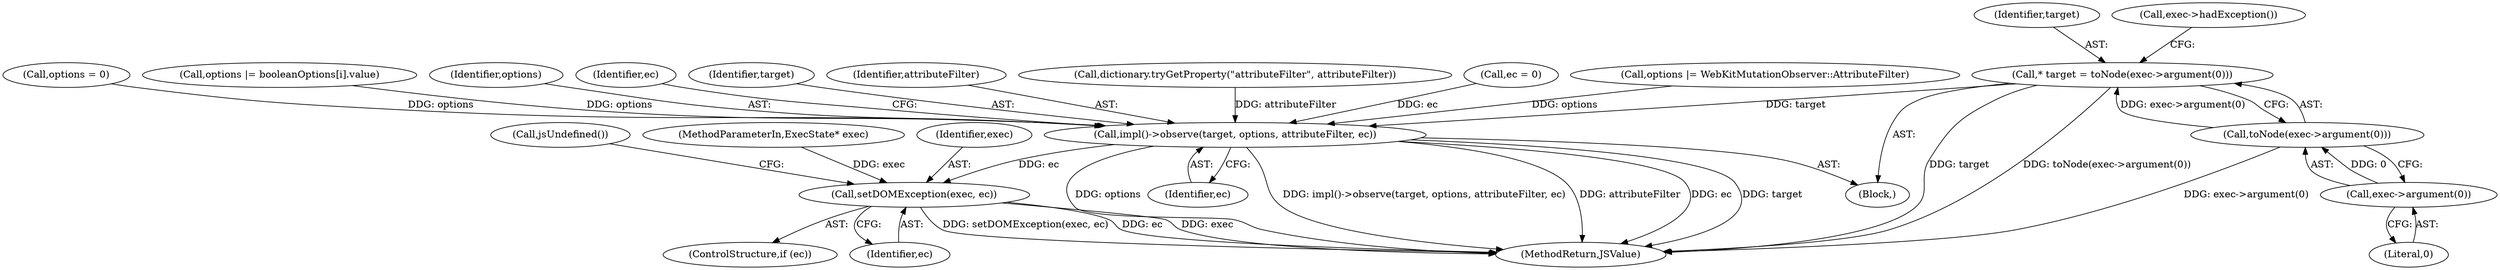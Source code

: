digraph "0_Chrome_b944f670bb7a8a919daac497a4ea0536c954c201_6@pointer" {
"1000113" [label="(Call,* target = toNode(exec->argument(0)))"];
"1000115" [label="(Call,toNode(exec->argument(0)))"];
"1000116" [label="(Call,exec->argument(0))"];
"1000193" [label="(Call,impl()->observe(target, options, attributeFilter, ec))"];
"1000200" [label="(Call,setDOMException(exec, ec))"];
"1000116" [label="(Call,exec->argument(0))"];
"1000117" [label="(Literal,0)"];
"1000102" [label="(Block,)"];
"1000204" [label="(Call,jsUndefined())"];
"1000199" [label="(Identifier,ec)"];
"1000101" [label="(MethodParameterIn,ExecState* exec)"];
"1000114" [label="(Identifier,target)"];
"1000197" [label="(Identifier,ec)"];
"1000115" [label="(Call,toNode(exec->argument(0)))"];
"1000194" [label="(Identifier,target)"];
"1000196" [label="(Identifier,attributeFilter)"];
"1000205" [label="(MethodReturn,JSValue)"];
"1000119" [label="(Call,exec->hadException())"];
"1000113" [label="(Call,* target = toNode(exec->argument(0)))"];
"1000178" [label="(Call,dictionary.tryGetProperty(\"attributeFilter\", attributeFilter))"];
"1000193" [label="(Call,impl()->observe(target, options, attributeFilter, ec))"];
"1000190" [label="(Call,ec = 0)"];
"1000186" [label="(Call,options |= WebKitMutationObserver::AttributeFilter)"];
"1000137" [label="(Call,options = 0)"];
"1000168" [label="(Call,options |= booleanOptions[i].value)"];
"1000200" [label="(Call,setDOMException(exec, ec))"];
"1000198" [label="(ControlStructure,if (ec))"];
"1000195" [label="(Identifier,options)"];
"1000201" [label="(Identifier,exec)"];
"1000202" [label="(Identifier,ec)"];
"1000113" -> "1000102"  [label="AST: "];
"1000113" -> "1000115"  [label="CFG: "];
"1000114" -> "1000113"  [label="AST: "];
"1000115" -> "1000113"  [label="AST: "];
"1000119" -> "1000113"  [label="CFG: "];
"1000113" -> "1000205"  [label="DDG: target"];
"1000113" -> "1000205"  [label="DDG: toNode(exec->argument(0))"];
"1000115" -> "1000113"  [label="DDG: exec->argument(0)"];
"1000113" -> "1000193"  [label="DDG: target"];
"1000115" -> "1000116"  [label="CFG: "];
"1000116" -> "1000115"  [label="AST: "];
"1000115" -> "1000205"  [label="DDG: exec->argument(0)"];
"1000116" -> "1000115"  [label="DDG: 0"];
"1000116" -> "1000117"  [label="CFG: "];
"1000117" -> "1000116"  [label="AST: "];
"1000193" -> "1000102"  [label="AST: "];
"1000193" -> "1000197"  [label="CFG: "];
"1000194" -> "1000193"  [label="AST: "];
"1000195" -> "1000193"  [label="AST: "];
"1000196" -> "1000193"  [label="AST: "];
"1000197" -> "1000193"  [label="AST: "];
"1000199" -> "1000193"  [label="CFG: "];
"1000193" -> "1000205"  [label="DDG: ec"];
"1000193" -> "1000205"  [label="DDG: target"];
"1000193" -> "1000205"  [label="DDG: options"];
"1000193" -> "1000205"  [label="DDG: impl()->observe(target, options, attributeFilter, ec)"];
"1000193" -> "1000205"  [label="DDG: attributeFilter"];
"1000186" -> "1000193"  [label="DDG: options"];
"1000168" -> "1000193"  [label="DDG: options"];
"1000137" -> "1000193"  [label="DDG: options"];
"1000178" -> "1000193"  [label="DDG: attributeFilter"];
"1000190" -> "1000193"  [label="DDG: ec"];
"1000193" -> "1000200"  [label="DDG: ec"];
"1000200" -> "1000198"  [label="AST: "];
"1000200" -> "1000202"  [label="CFG: "];
"1000201" -> "1000200"  [label="AST: "];
"1000202" -> "1000200"  [label="AST: "];
"1000204" -> "1000200"  [label="CFG: "];
"1000200" -> "1000205"  [label="DDG: exec"];
"1000200" -> "1000205"  [label="DDG: setDOMException(exec, ec)"];
"1000200" -> "1000205"  [label="DDG: ec"];
"1000101" -> "1000200"  [label="DDG: exec"];
}
